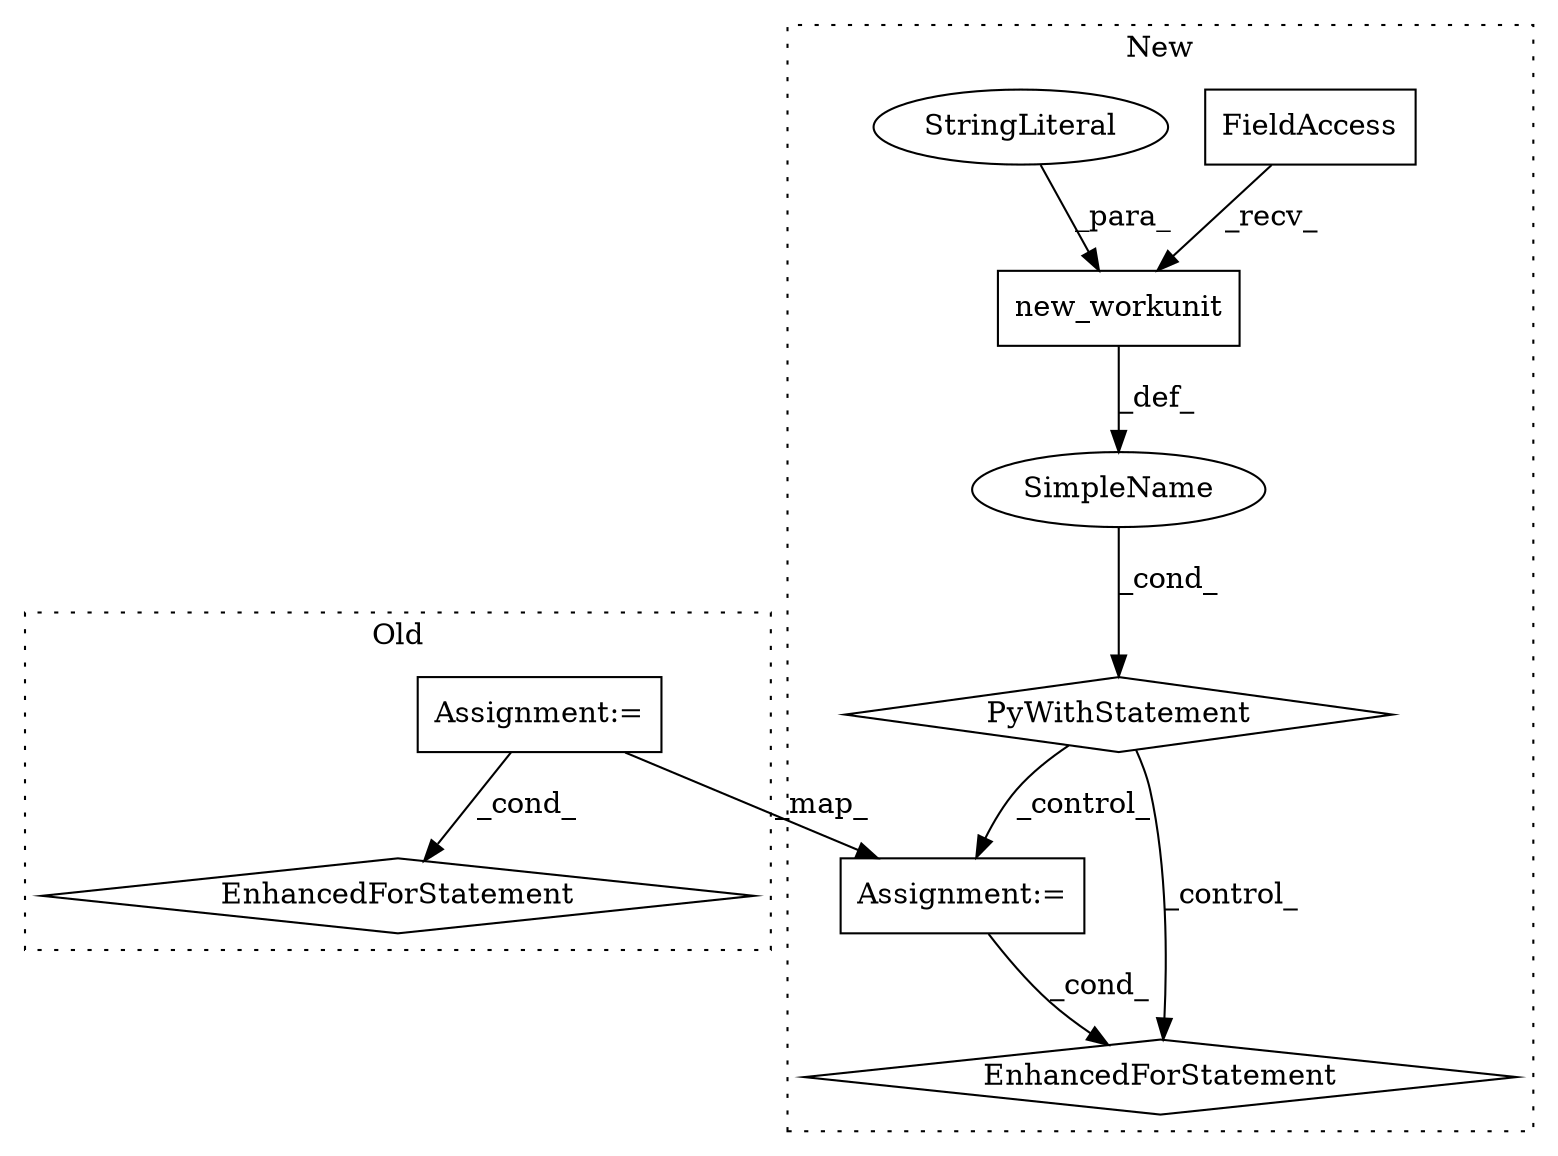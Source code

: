 digraph G {
subgraph cluster0 {
1 [label="EnhancedForStatement" a="70" s="2382,2494" l="65,2" shape="diamond"];
9 [label="Assignment:=" a="7" s="2323" l="1" shape="box"];
label = "Old";
style="dotted";
}
subgraph cluster1 {
2 [label="new_workunit" a="32" s="2439,2465" l="13,1" shape="box"];
3 [label="FieldAccess" a="22" s="2425" l="13" shape="box"];
4 [label="EnhancedForStatement" a="70" s="2554,2672" l="71,2" shape="diamond"];
5 [label="SimpleName" a="42" s="" l="" shape="ellipse"];
6 [label="PyWithStatement" a="104" s="2415,2466" l="10,2" shape="diamond"];
7 [label="StringLiteral" a="45" s="2452" l="13" shape="ellipse"];
8 [label="Assignment:=" a="7" s="2493" l="1" shape="box"];
label = "New";
style="dotted";
}
2 -> 5 [label="_def_"];
3 -> 2 [label="_recv_"];
5 -> 6 [label="_cond_"];
6 -> 4 [label="_control_"];
6 -> 8 [label="_control_"];
7 -> 2 [label="_para_"];
8 -> 4 [label="_cond_"];
9 -> 1 [label="_cond_"];
9 -> 8 [label="_map_"];
}
